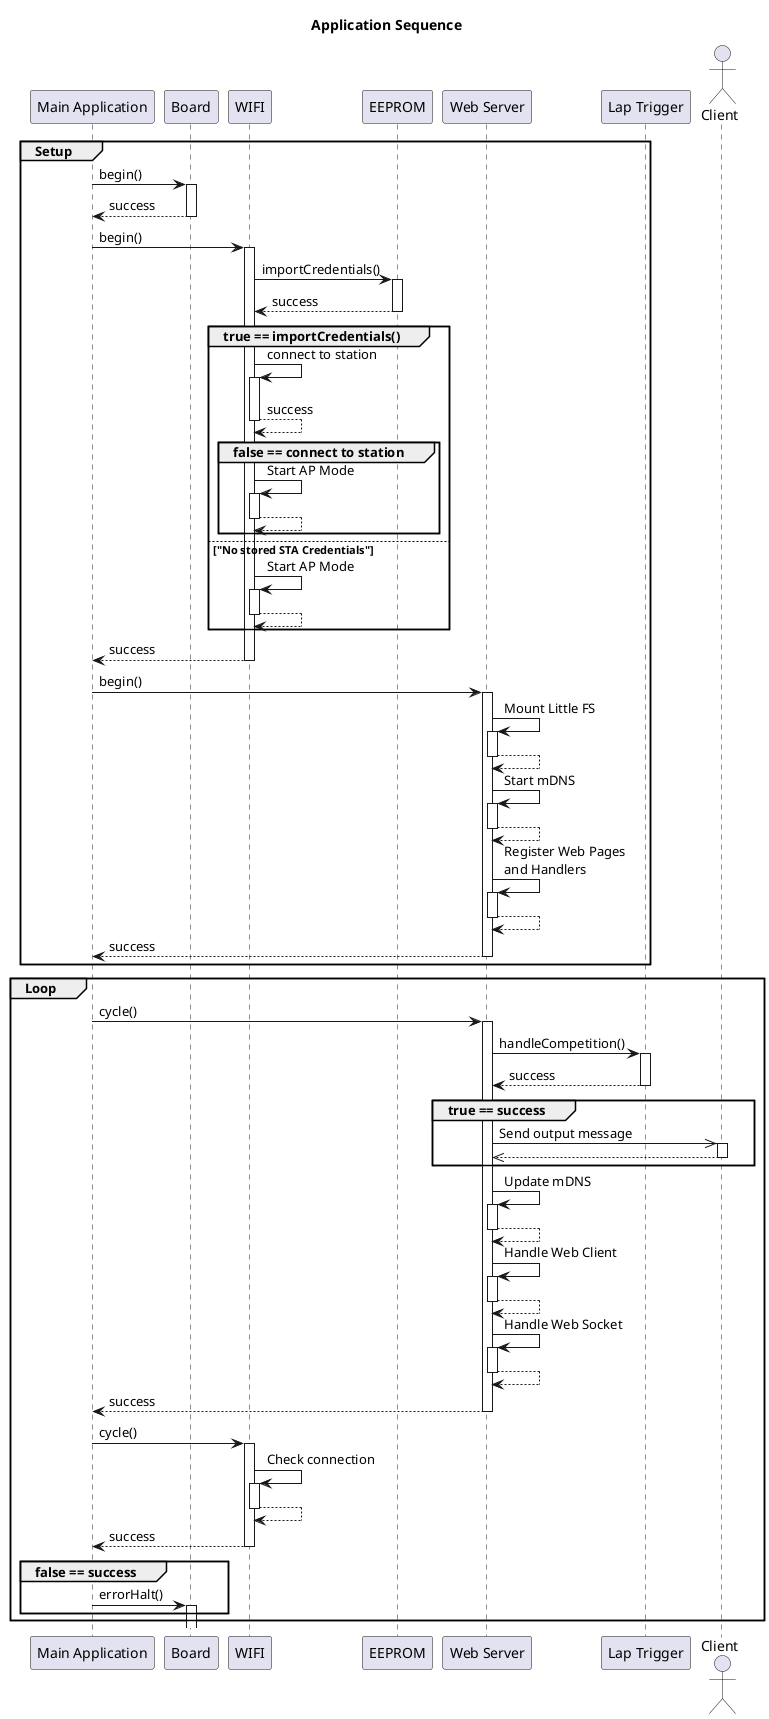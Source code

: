 @startuml

title Application Sequence

autoactivate on

participant "Main Application" as mainloop
participant "Board" as board
participant "WIFI" as wifi
participant "EEPROM" as nvm
participant "Web Server" as webserver
participant "Lap Trigger" as competition
actor "Client" as client

group Setup
    mainloop -> board : begin()
    return success

    mainloop -> wifi :begin()

    wifi -> nvm : importCredentials()
    return success

    group true == importCredentials()
        wifi -> wifi : connect to station
        return success
        group false == connect to station
            wifi -> wifi : Start AP Mode
            return
        end
        else "No stored STA Credentials"
        wifi -> wifi : Start AP Mode
        return
    end

    return success

    mainloop -> webserver : begin()

    webserver -> webserver : Mount Little FS
    return

    webserver -> webserver : Start mDNS
    return

    webserver -> webserver : Register Web Pages \nand Handlers
    return

    return success

end


group Loop
    mainloop -> webserver : cycle()

    webserver -> competition : handleCompetition()
    return success

    group true == success
        webserver ->> client : Send output message
        return
    end

    webserver -> webserver : Update mDNS
    return

    webserver -> webserver : Handle Web Client
    return

    webserver -> webserver : Handle Web Socket
    return

    return success

    mainloop -> wifi : cycle()

    wifi -> wifi : Check connection
    return

    return success

    group false == success
        mainloop -> board : errorHalt()
    end

end




@enduml